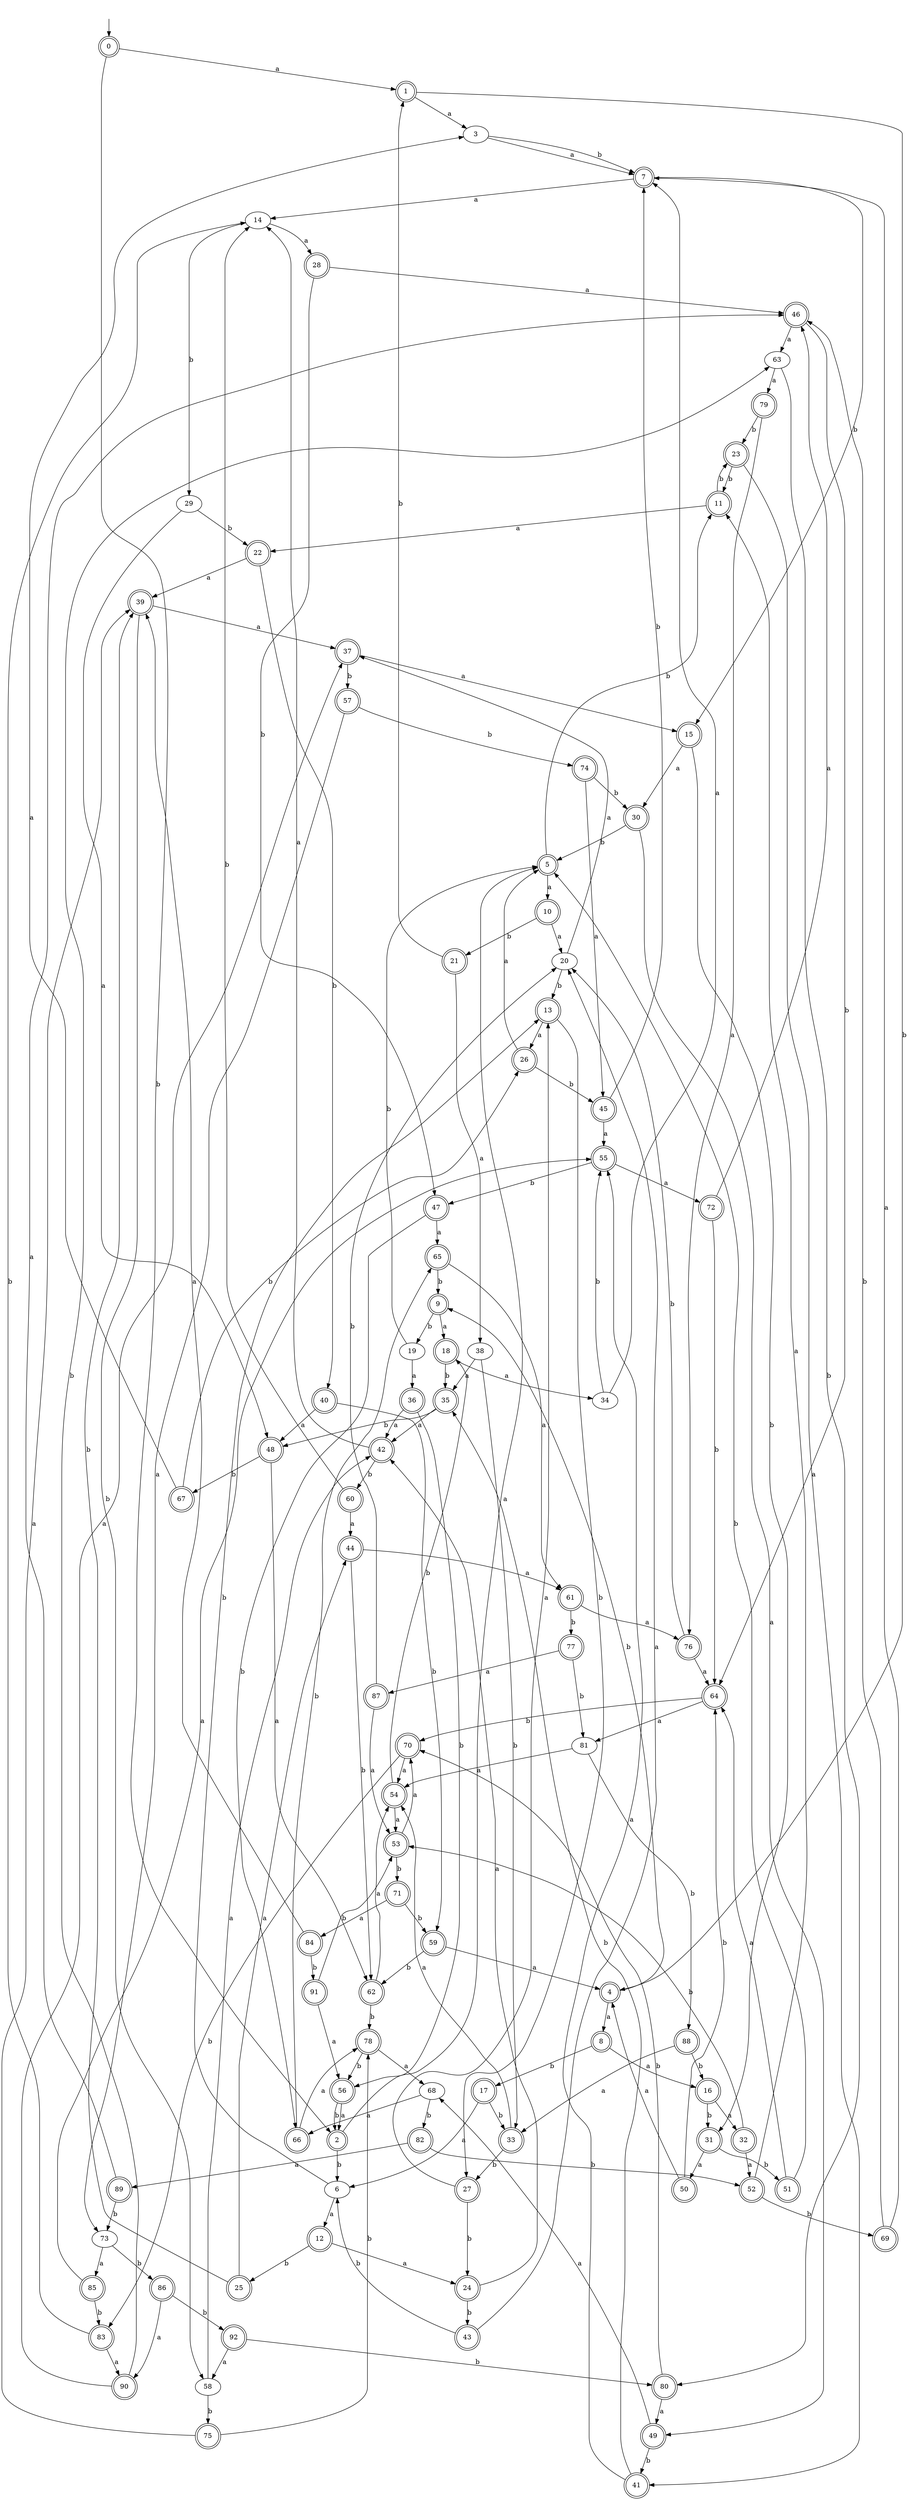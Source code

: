 digraph RandomDFA {
  __start0 [label="", shape=none];
  __start0 -> 0 [label=""];
  0 [shape=circle] [shape=doublecircle]
  0 -> 1 [label="a"]
  0 -> 2 [label="b"]
  1 [shape=doublecircle]
  1 -> 3 [label="a"]
  1 -> 4 [label="b"]
  2 [shape=doublecircle]
  2 -> 5 [label="a"]
  2 -> 6 [label="b"]
  3
  3 -> 7 [label="a"]
  3 -> 7 [label="b"]
  4 [shape=doublecircle]
  4 -> 8 [label="a"]
  4 -> 9 [label="b"]
  5 [shape=doublecircle]
  5 -> 10 [label="a"]
  5 -> 11 [label="b"]
  6
  6 -> 12 [label="a"]
  6 -> 13 [label="b"]
  7 [shape=doublecircle]
  7 -> 14 [label="a"]
  7 -> 15 [label="b"]
  8 [shape=doublecircle]
  8 -> 16 [label="a"]
  8 -> 17 [label="b"]
  9 [shape=doublecircle]
  9 -> 18 [label="a"]
  9 -> 19 [label="b"]
  10 [shape=doublecircle]
  10 -> 20 [label="a"]
  10 -> 21 [label="b"]
  11 [shape=doublecircle]
  11 -> 22 [label="a"]
  11 -> 23 [label="b"]
  12 [shape=doublecircle]
  12 -> 24 [label="a"]
  12 -> 25 [label="b"]
  13 [shape=doublecircle]
  13 -> 26 [label="a"]
  13 -> 27 [label="b"]
  14
  14 -> 28 [label="a"]
  14 -> 29 [label="b"]
  15 [shape=doublecircle]
  15 -> 30 [label="a"]
  15 -> 31 [label="b"]
  16 [shape=doublecircle]
  16 -> 32 [label="a"]
  16 -> 31 [label="b"]
  17 [shape=doublecircle]
  17 -> 6 [label="a"]
  17 -> 33 [label="b"]
  18 [shape=doublecircle]
  18 -> 34 [label="a"]
  18 -> 35 [label="b"]
  19
  19 -> 36 [label="a"]
  19 -> 5 [label="b"]
  20
  20 -> 37 [label="a"]
  20 -> 13 [label="b"]
  21 [shape=doublecircle]
  21 -> 38 [label="a"]
  21 -> 1 [label="b"]
  22 [shape=doublecircle]
  22 -> 39 [label="a"]
  22 -> 40 [label="b"]
  23 [shape=doublecircle]
  23 -> 41 [label="a"]
  23 -> 11 [label="b"]
  24 [shape=doublecircle]
  24 -> 42 [label="a"]
  24 -> 43 [label="b"]
  25 [shape=doublecircle]
  25 -> 44 [label="a"]
  25 -> 39 [label="b"]
  26 [shape=doublecircle]
  26 -> 5 [label="a"]
  26 -> 45 [label="b"]
  27 [shape=doublecircle]
  27 -> 13 [label="a"]
  27 -> 24 [label="b"]
  28 [shape=doublecircle]
  28 -> 46 [label="a"]
  28 -> 47 [label="b"]
  29
  29 -> 48 [label="a"]
  29 -> 22 [label="b"]
  30 [shape=doublecircle]
  30 -> 49 [label="a"]
  30 -> 5 [label="b"]
  31 [shape=doublecircle]
  31 -> 50 [label="a"]
  31 -> 51 [label="b"]
  32 [shape=doublecircle]
  32 -> 52 [label="a"]
  32 -> 53 [label="b"]
  33 [shape=doublecircle]
  33 -> 54 [label="a"]
  33 -> 27 [label="b"]
  34
  34 -> 7 [label="a"]
  34 -> 55 [label="b"]
  35 [shape=doublecircle]
  35 -> 42 [label="a"]
  35 -> 48 [label="b"]
  36 [shape=doublecircle]
  36 -> 42 [label="a"]
  36 -> 56 [label="b"]
  37 [shape=doublecircle]
  37 -> 15 [label="a"]
  37 -> 57 [label="b"]
  38
  38 -> 35 [label="a"]
  38 -> 33 [label="b"]
  39 [shape=doublecircle]
  39 -> 37 [label="a"]
  39 -> 58 [label="b"]
  40 [shape=doublecircle]
  40 -> 48 [label="a"]
  40 -> 59 [label="b"]
  41 [shape=doublecircle]
  41 -> 55 [label="a"]
  41 -> 35 [label="b"]
  42 [shape=doublecircle]
  42 -> 14 [label="a"]
  42 -> 60 [label="b"]
  43 [shape=doublecircle]
  43 -> 20 [label="a"]
  43 -> 6 [label="b"]
  44 [shape=doublecircle]
  44 -> 61 [label="a"]
  44 -> 62 [label="b"]
  45 [shape=doublecircle]
  45 -> 55 [label="a"]
  45 -> 7 [label="b"]
  46 [shape=doublecircle]
  46 -> 63 [label="a"]
  46 -> 64 [label="b"]
  47 [shape=doublecircle]
  47 -> 65 [label="a"]
  47 -> 66 [label="b"]
  48 [shape=doublecircle]
  48 -> 62 [label="a"]
  48 -> 67 [label="b"]
  49 [shape=doublecircle]
  49 -> 68 [label="a"]
  49 -> 41 [label="b"]
  50 [shape=doublecircle]
  50 -> 4 [label="a"]
  50 -> 64 [label="b"]
  51 [shape=doublecircle]
  51 -> 64 [label="a"]
  51 -> 5 [label="b"]
  52 [shape=doublecircle]
  52 -> 11 [label="a"]
  52 -> 69 [label="b"]
  53 [shape=doublecircle]
  53 -> 70 [label="a"]
  53 -> 71 [label="b"]
  54 [shape=doublecircle]
  54 -> 53 [label="a"]
  54 -> 18 [label="b"]
  55 [shape=doublecircle]
  55 -> 72 [label="a"]
  55 -> 47 [label="b"]
  56 [shape=doublecircle]
  56 -> 2 [label="a"]
  56 -> 2 [label="b"]
  57 [shape=doublecircle]
  57 -> 73 [label="a"]
  57 -> 74 [label="b"]
  58
  58 -> 42 [label="a"]
  58 -> 75 [label="b"]
  59 [shape=doublecircle]
  59 -> 4 [label="a"]
  59 -> 62 [label="b"]
  60 [shape=doublecircle]
  60 -> 44 [label="a"]
  60 -> 14 [label="b"]
  61 [shape=doublecircle]
  61 -> 76 [label="a"]
  61 -> 77 [label="b"]
  62 [shape=doublecircle]
  62 -> 54 [label="a"]
  62 -> 78 [label="b"]
  63
  63 -> 79 [label="a"]
  63 -> 80 [label="b"]
  64 [shape=doublecircle]
  64 -> 81 [label="a"]
  64 -> 70 [label="b"]
  65 [shape=doublecircle]
  65 -> 61 [label="a"]
  65 -> 9 [label="b"]
  66 [shape=doublecircle]
  66 -> 78 [label="a"]
  66 -> 65 [label="b"]
  67 [shape=doublecircle]
  67 -> 3 [label="a"]
  67 -> 26 [label="b"]
  68
  68 -> 66 [label="a"]
  68 -> 82 [label="b"]
  69 [shape=doublecircle]
  69 -> 7 [label="a"]
  69 -> 46 [label="b"]
  70 [shape=doublecircle]
  70 -> 54 [label="a"]
  70 -> 83 [label="b"]
  71 [shape=doublecircle]
  71 -> 84 [label="a"]
  71 -> 59 [label="b"]
  72 [shape=doublecircle]
  72 -> 46 [label="a"]
  72 -> 64 [label="b"]
  73
  73 -> 85 [label="a"]
  73 -> 86 [label="b"]
  74 [shape=doublecircle]
  74 -> 45 [label="a"]
  74 -> 30 [label="b"]
  75 [shape=doublecircle]
  75 -> 39 [label="a"]
  75 -> 78 [label="b"]
  76 [shape=doublecircle]
  76 -> 64 [label="a"]
  76 -> 20 [label="b"]
  77 [shape=doublecircle]
  77 -> 87 [label="a"]
  77 -> 81 [label="b"]
  78 [shape=doublecircle]
  78 -> 68 [label="a"]
  78 -> 56 [label="b"]
  79 [shape=doublecircle]
  79 -> 76 [label="a"]
  79 -> 23 [label="b"]
  80 [shape=doublecircle]
  80 -> 49 [label="a"]
  80 -> 70 [label="b"]
  81
  81 -> 54 [label="a"]
  81 -> 88 [label="b"]
  82 [shape=doublecircle]
  82 -> 89 [label="a"]
  82 -> 52 [label="b"]
  83 [shape=doublecircle]
  83 -> 90 [label="a"]
  83 -> 14 [label="b"]
  84 [shape=doublecircle]
  84 -> 39 [label="a"]
  84 -> 91 [label="b"]
  85 [shape=doublecircle]
  85 -> 55 [label="a"]
  85 -> 83 [label="b"]
  86 [shape=doublecircle]
  86 -> 90 [label="a"]
  86 -> 92 [label="b"]
  87 [shape=doublecircle]
  87 -> 53 [label="a"]
  87 -> 20 [label="b"]
  88 [shape=doublecircle]
  88 -> 33 [label="a"]
  88 -> 16 [label="b"]
  89 [shape=doublecircle]
  89 -> 46 [label="a"]
  89 -> 73 [label="b"]
  90 [shape=doublecircle]
  90 -> 37 [label="a"]
  90 -> 63 [label="b"]
  91 [shape=doublecircle]
  91 -> 56 [label="a"]
  91 -> 53 [label="b"]
  92 [shape=doublecircle]
  92 -> 58 [label="a"]
  92 -> 80 [label="b"]
}
